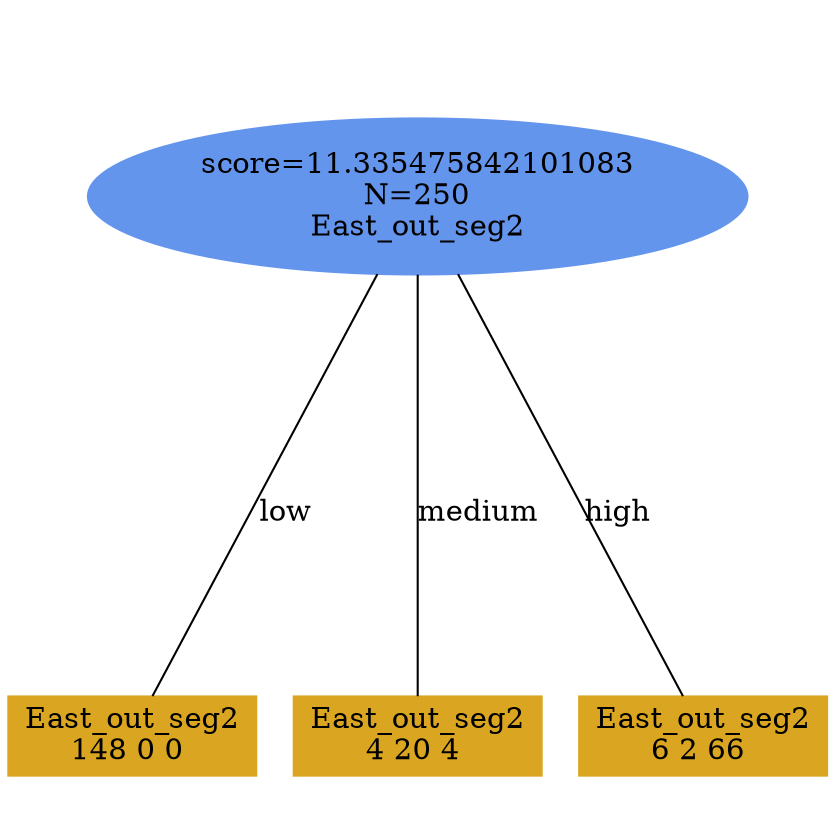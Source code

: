 digraph "DD" {
size = "7.5,10"
ratio=1.0;
center = true;
edge [dir = none];
{ rank = same; node [shape=ellipse, style=filled, color=cornflowerblue];"860" [label="score=11.335475842101083\nN=250\nEast_out_seg2"];}
{ rank = same; node [shape=box, style=filled, color=goldenrod];"861" [label="East_out_seg2\n148 0 0 "];}
{ rank = same; node [shape=box, style=filled, color=goldenrod];"862" [label="East_out_seg2\n4 20 4 "];}
{ rank = same; node [shape=box, style=filled, color=goldenrod];"863" [label="East_out_seg2\n6 2 66 "];}
"860" -> "861" [label = "low"];
"860" -> "862" [label = "medium"];
"860" -> "863" [label = "high"];

}